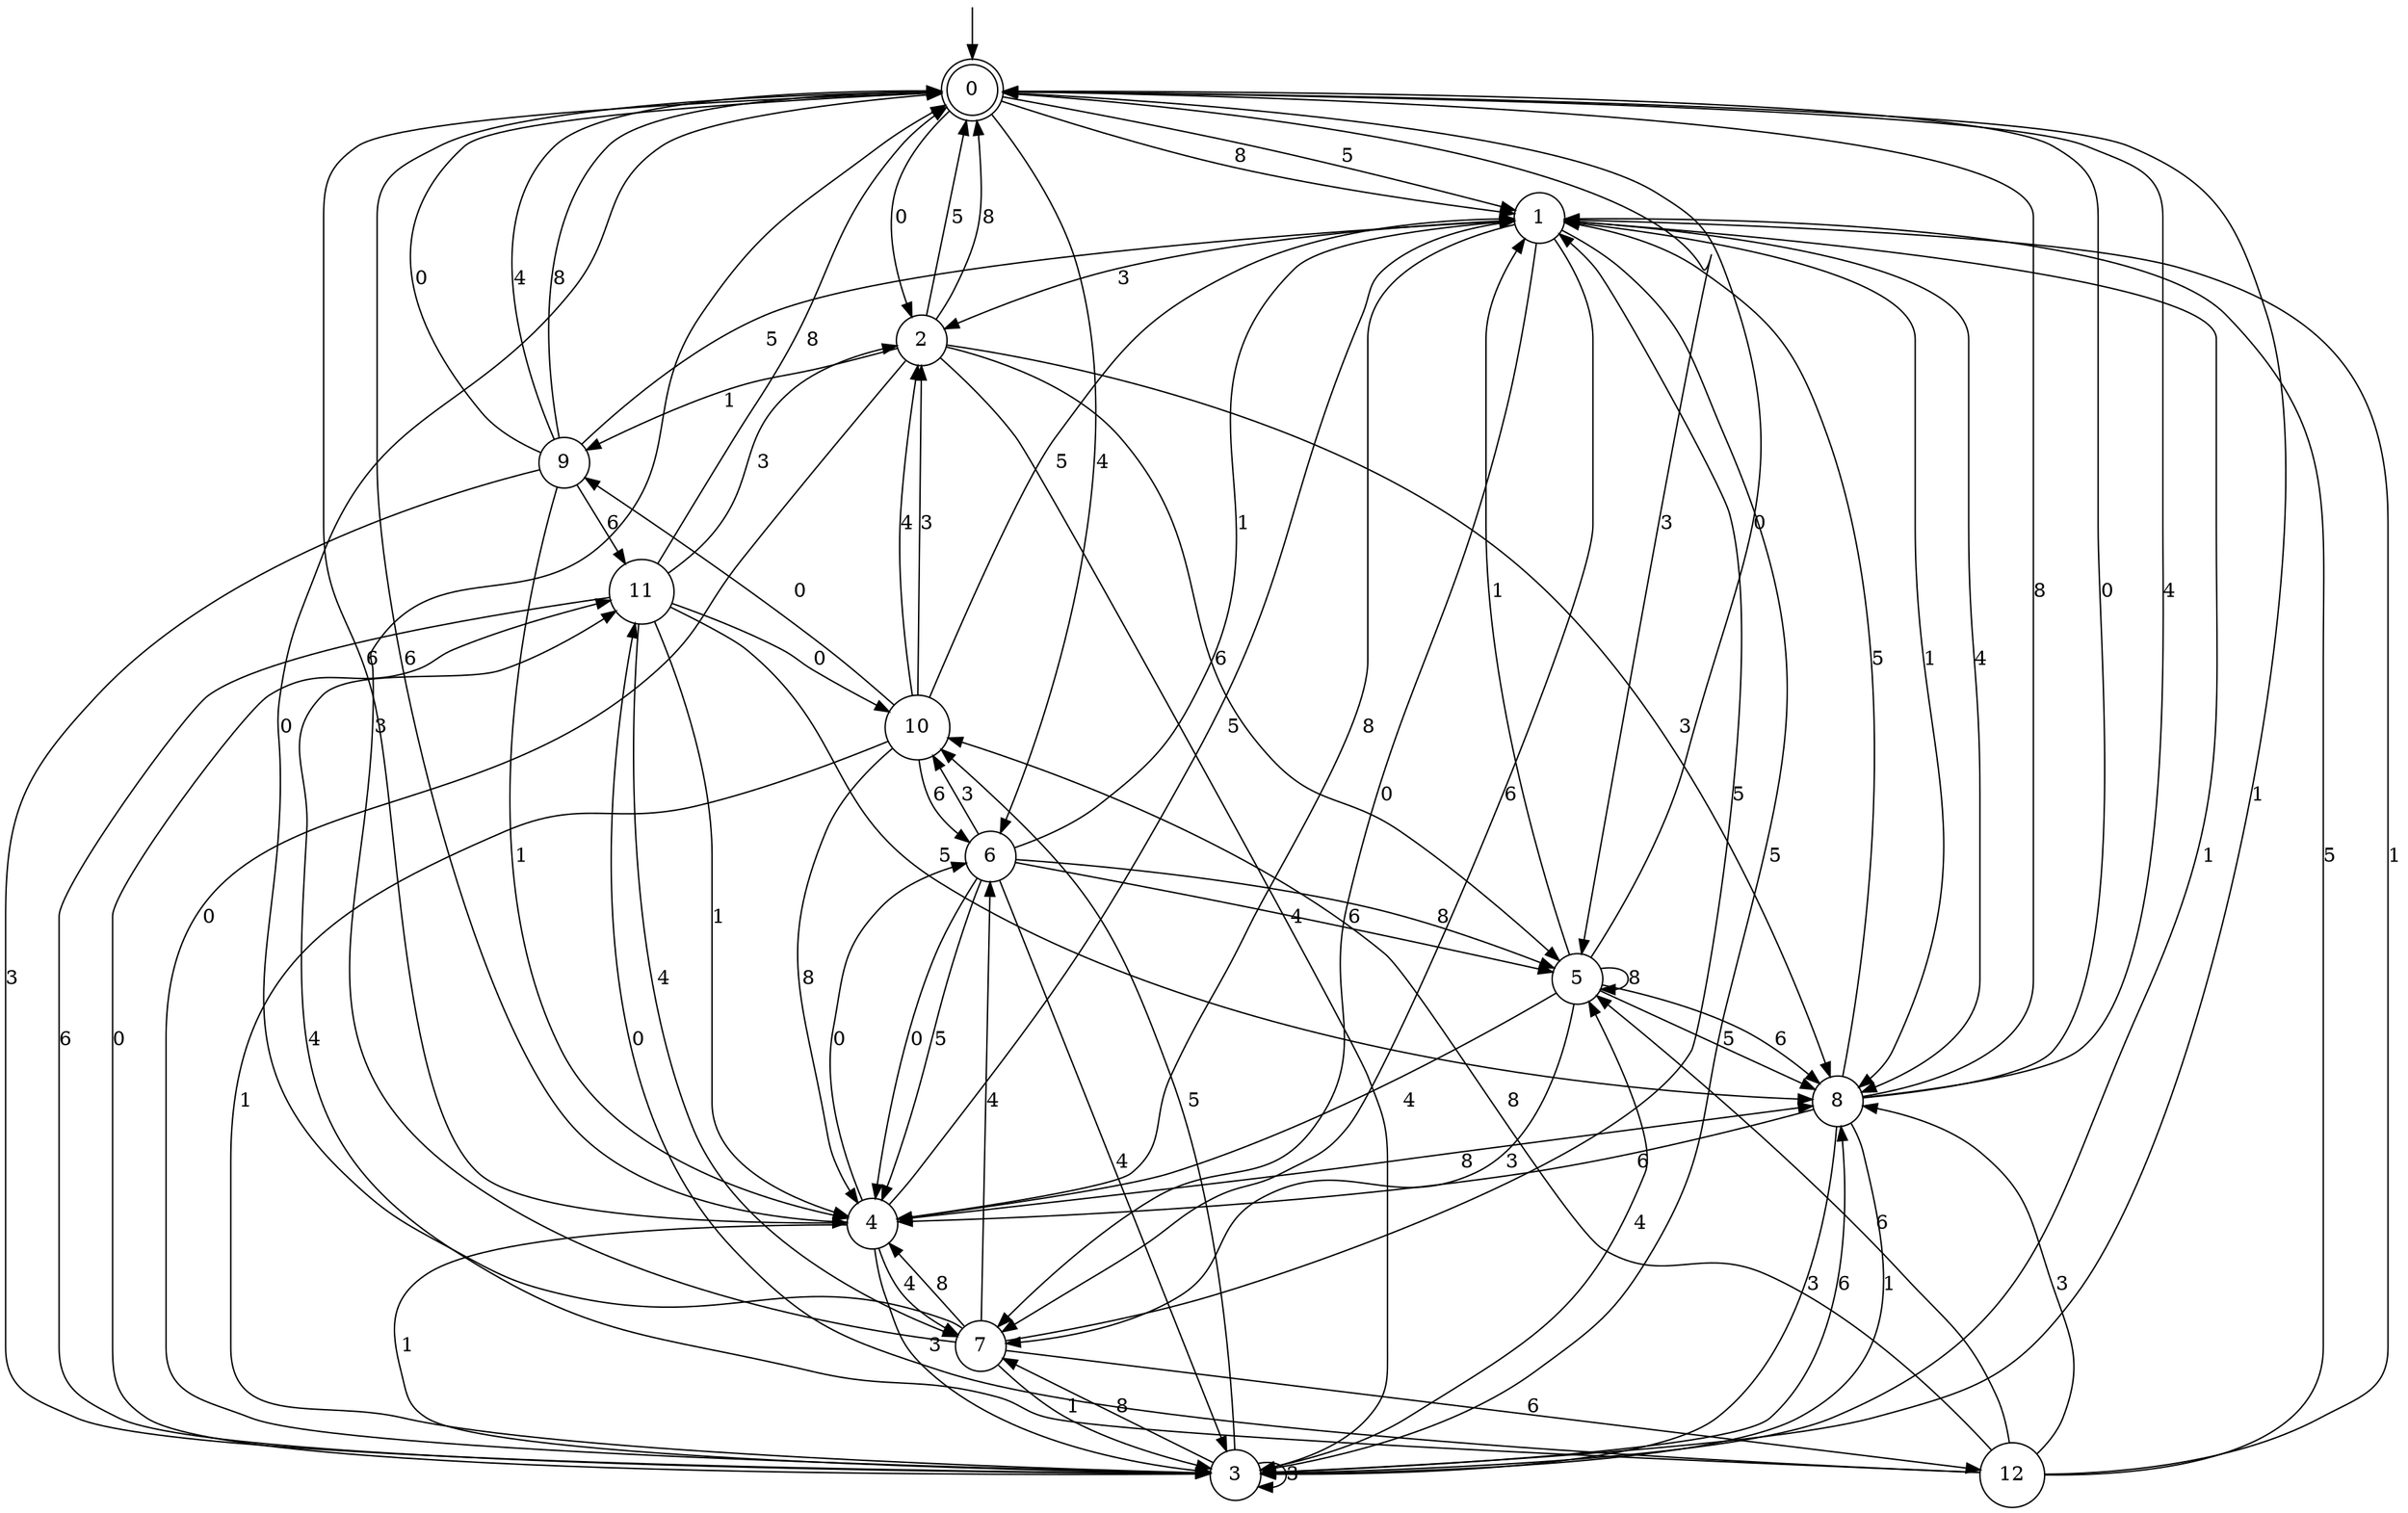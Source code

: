 digraph g {

	s0 [shape="doublecircle" label="0"];
	s1 [shape="circle" label="1"];
	s2 [shape="circle" label="2"];
	s3 [shape="circle" label="3"];
	s4 [shape="circle" label="4"];
	s5 [shape="circle" label="5"];
	s6 [shape="circle" label="6"];
	s7 [shape="circle" label="7"];
	s8 [shape="circle" label="8"];
	s9 [shape="circle" label="9"];
	s10 [shape="circle" label="10"];
	s11 [shape="circle" label="11"];
	s12 [shape="circle" label="12"];
	s0 -> s1 [label="5"];
	s0 -> s2 [label="0"];
	s0 -> s3 [label="1"];
	s0 -> s4 [label="6"];
	s0 -> s5 [label="3"];
	s0 -> s6 [label="4"];
	s0 -> s1 [label="8"];
	s1 -> s3 [label="5"];
	s1 -> s7 [label="0"];
	s1 -> s8 [label="1"];
	s1 -> s7 [label="6"];
	s1 -> s2 [label="3"];
	s1 -> s8 [label="4"];
	s1 -> s4 [label="8"];
	s2 -> s0 [label="5"];
	s2 -> s3 [label="0"];
	s2 -> s9 [label="1"];
	s2 -> s5 [label="6"];
	s2 -> s8 [label="3"];
	s2 -> s3 [label="4"];
	s2 -> s0 [label="8"];
	s3 -> s10 [label="5"];
	s3 -> s11 [label="0"];
	s3 -> s1 [label="1"];
	s3 -> s8 [label="6"];
	s3 -> s3 [label="3"];
	s3 -> s5 [label="4"];
	s3 -> s7 [label="8"];
	s4 -> s1 [label="5"];
	s4 -> s6 [label="0"];
	s4 -> s3 [label="1"];
	s4 -> s0 [label="6"];
	s4 -> s3 [label="3"];
	s4 -> s7 [label="4"];
	s4 -> s8 [label="8"];
	s5 -> s8 [label="5"];
	s5 -> s0 [label="0"];
	s5 -> s1 [label="1"];
	s5 -> s8 [label="6"];
	s5 -> s7 [label="3"];
	s5 -> s4 [label="4"];
	s5 -> s5 [label="8"];
	s6 -> s4 [label="5"];
	s6 -> s4 [label="0"];
	s6 -> s1 [label="1"];
	s6 -> s5 [label="6"];
	s6 -> s10 [label="3"];
	s6 -> s3 [label="4"];
	s6 -> s5 [label="8"];
	s7 -> s1 [label="5"];
	s7 -> s0 [label="0"];
	s7 -> s3 [label="1"];
	s7 -> s12 [label="6"];
	s7 -> s0 [label="3"];
	s7 -> s6 [label="4"];
	s7 -> s4 [label="8"];
	s8 -> s1 [label="5"];
	s8 -> s0 [label="0"];
	s8 -> s3 [label="1"];
	s8 -> s4 [label="6"];
	s8 -> s3 [label="3"];
	s8 -> s0 [label="4"];
	s8 -> s0 [label="8"];
	s9 -> s1 [label="5"];
	s9 -> s0 [label="0"];
	s9 -> s4 [label="1"];
	s9 -> s11 [label="6"];
	s9 -> s3 [label="3"];
	s9 -> s0 [label="4"];
	s9 -> s0 [label="8"];
	s10 -> s1 [label="5"];
	s10 -> s9 [label="0"];
	s10 -> s3 [label="1"];
	s10 -> s6 [label="6"];
	s10 -> s2 [label="3"];
	s10 -> s2 [label="4"];
	s10 -> s4 [label="8"];
	s11 -> s8 [label="5"];
	s11 -> s10 [label="0"];
	s11 -> s4 [label="1"];
	s11 -> s3 [label="6"];
	s11 -> s2 [label="3"];
	s11 -> s7 [label="4"];
	s11 -> s0 [label="8"];
	s12 -> s1 [label="5"];
	s12 -> s11 [label="0"];
	s12 -> s1 [label="1"];
	s12 -> s5 [label="6"];
	s12 -> s8 [label="3"];
	s12 -> s11 [label="4"];
	s12 -> s10 [label="8"];

__start0 [label="" shape="none" width="0" height="0"];
__start0 -> s0;

}

